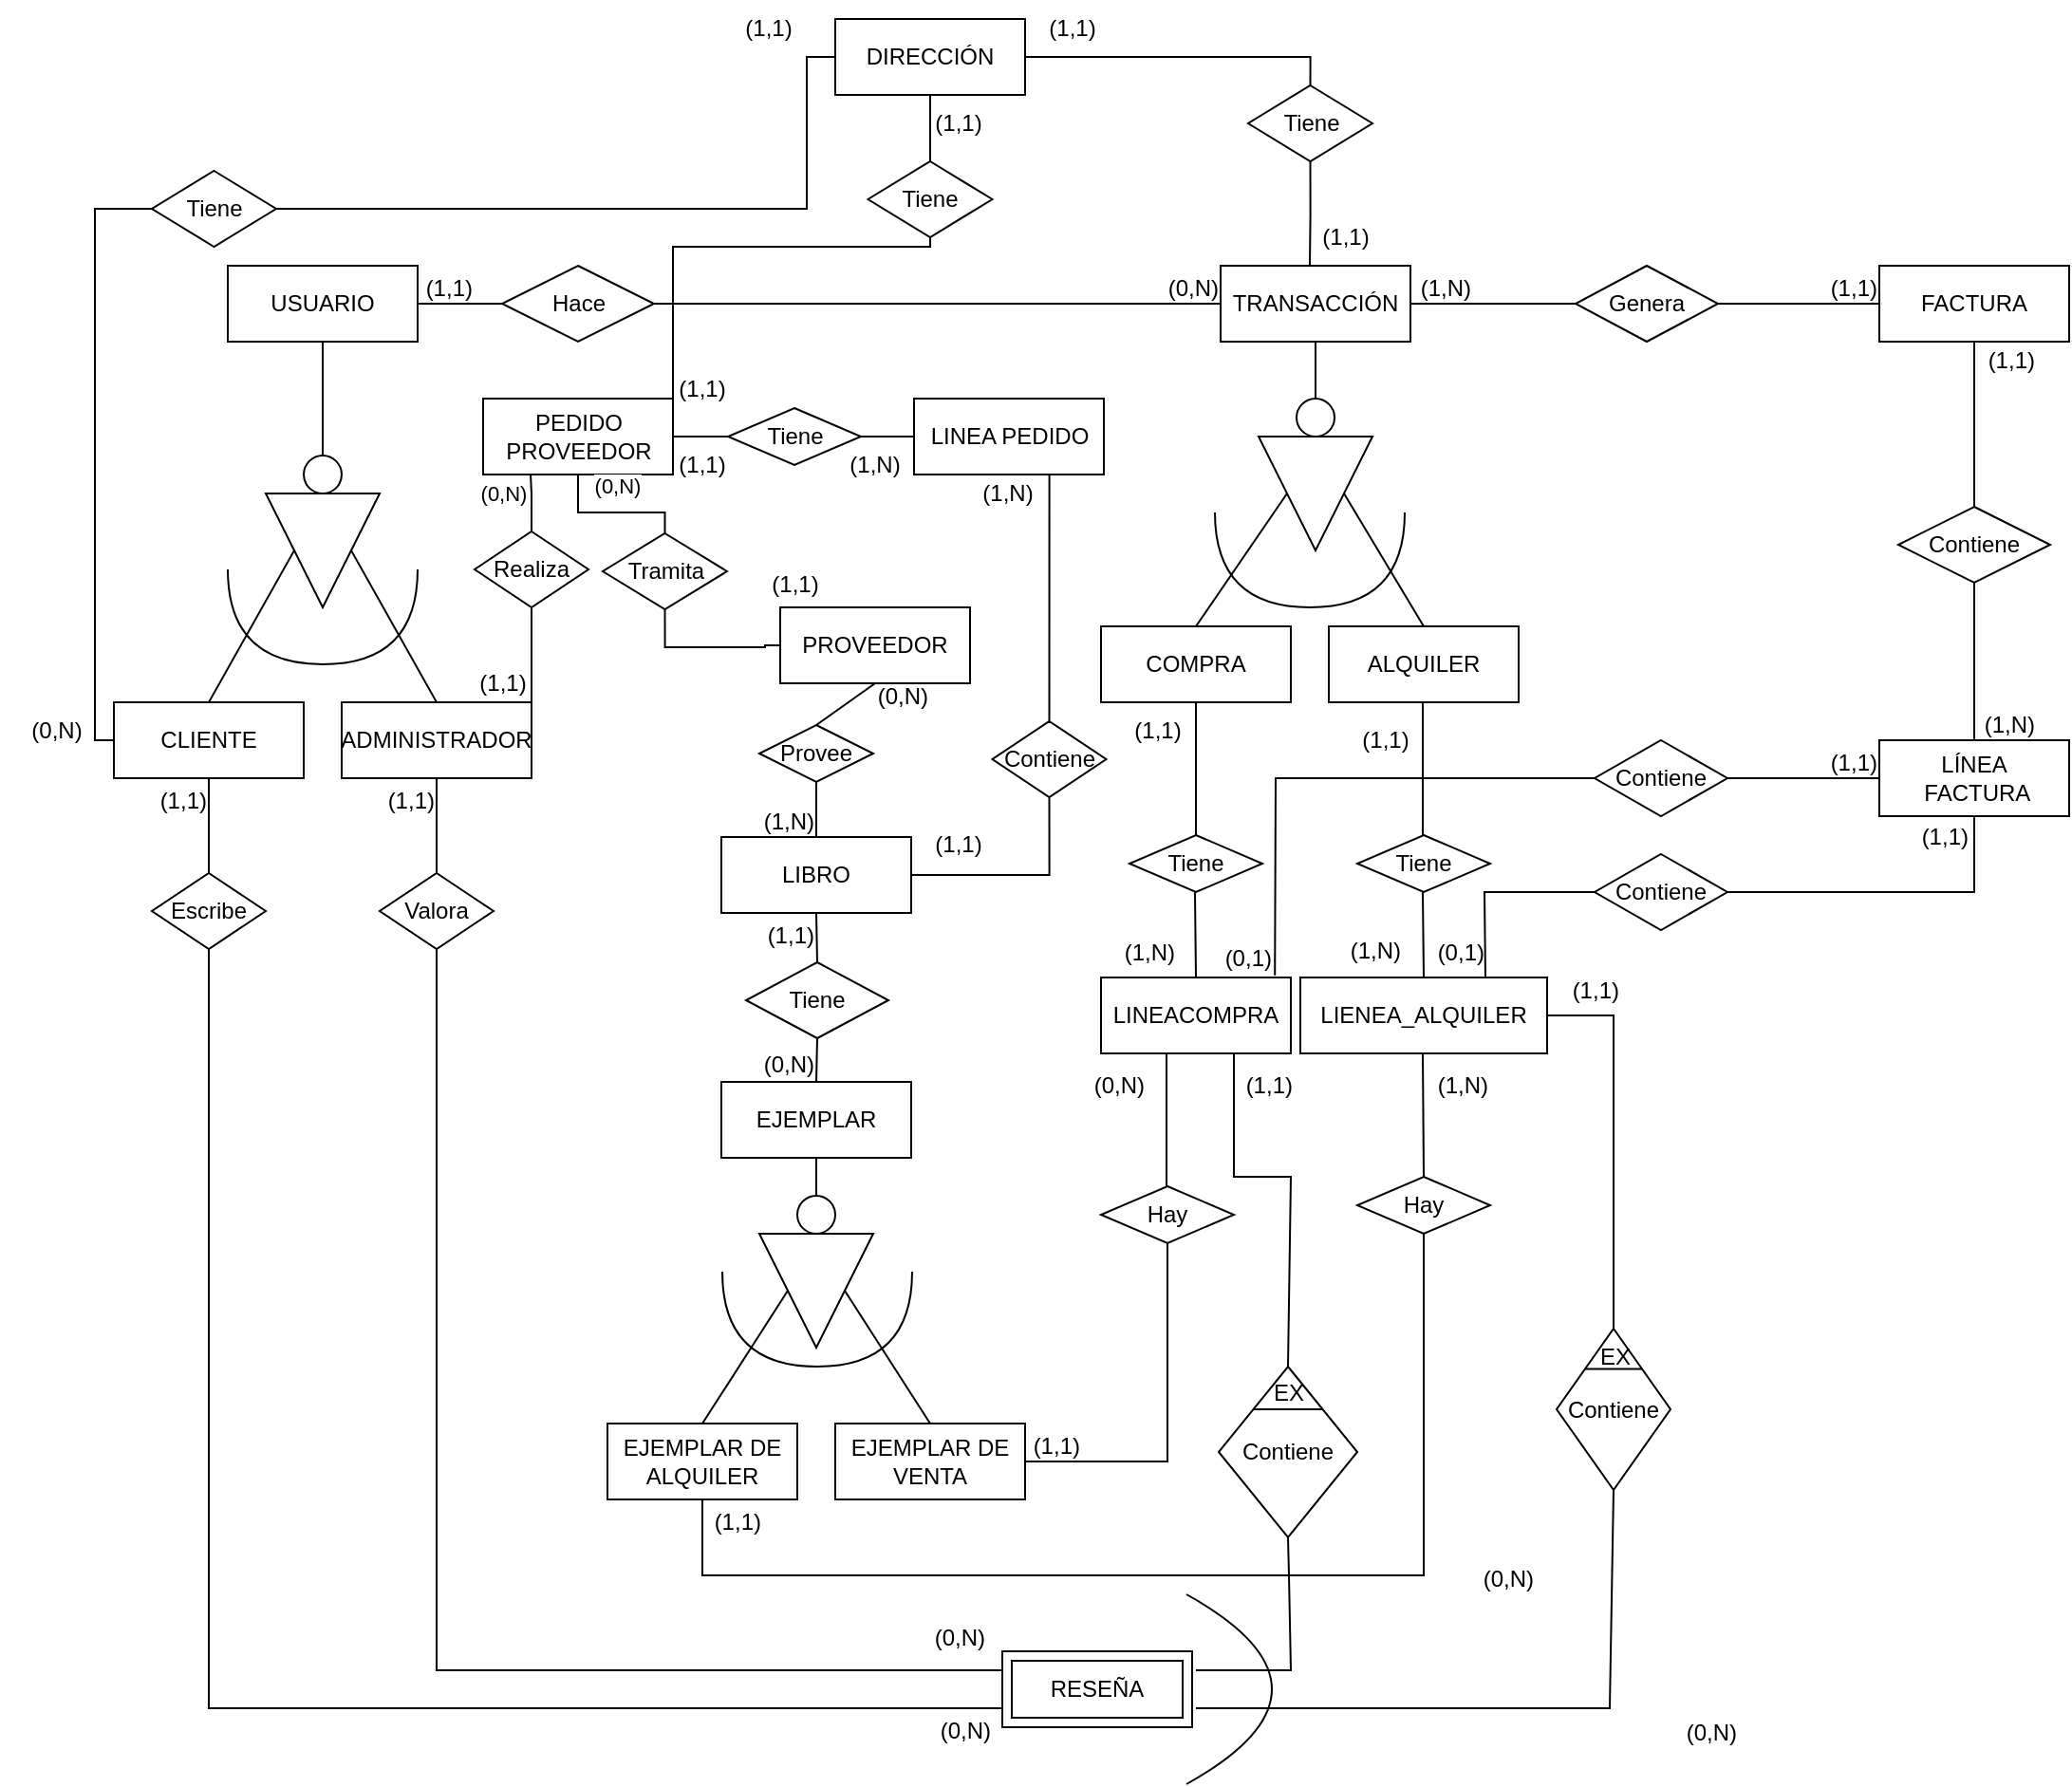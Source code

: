<mxfile version="26.0.16">
  <diagram id="R2lEEEUBdFMjLlhIrx00" name="Page-1">
    <mxGraphModel dx="1282" dy="1665" grid="1" gridSize="10" guides="1" tooltips="1" connect="1" arrows="1" fold="1" page="1" pageScale="1" pageWidth="850" pageHeight="1100" math="0" shadow="0" extFonts="Permanent Marker^https://fonts.googleapis.com/css?family=Permanent+Marker">
      <root>
        <mxCell id="0" />
        <mxCell id="1" parent="0" />
        <mxCell id="oxlZo_RNe2t6R8mUSxhu-1" value="LIBRO" style="whiteSpace=wrap;html=1;align=center;" parent="1" vertex="1">
          <mxGeometry x="380" y="21" width="100" height="40" as="geometry" />
        </mxCell>
        <mxCell id="oxlZo_RNe2t6R8mUSxhu-2" value="EJEMPLAR" style="whiteSpace=wrap;html=1;align=center;" parent="1" vertex="1">
          <mxGeometry x="380" y="150" width="100" height="40" as="geometry" />
        </mxCell>
        <mxCell id="oxlZo_RNe2t6R8mUSxhu-3" value="EJEMPLAR DE ALQUILER" style="whiteSpace=wrap;html=1;align=center;" parent="1" vertex="1">
          <mxGeometry x="320" y="330" width="100" height="40" as="geometry" />
        </mxCell>
        <mxCell id="oxlZo_RNe2t6R8mUSxhu-4" value="EJEMPLAR DE VENTA" style="whiteSpace=wrap;html=1;align=center;" parent="1" vertex="1">
          <mxGeometry x="440" y="330" width="100" height="40" as="geometry" />
        </mxCell>
        <mxCell id="oxlZo_RNe2t6R8mUSxhu-6" value="USUARIO" style="whiteSpace=wrap;html=1;align=center;" parent="1" vertex="1">
          <mxGeometry x="120" y="-280" width="100" height="40" as="geometry" />
        </mxCell>
        <mxCell id="rbXRn1VliPKEy0PFDkKv-22" value="" style="edgeStyle=orthogonalEdgeStyle;rounded=0;orthogonalLoop=1;jettySize=auto;html=1;exitX=0;exitY=0.5;exitDx=0;exitDy=0;entryX=0;entryY=0.5;entryDx=0;entryDy=0;endArrow=none;startFill=0;" parent="1" source="eLg6kChl8dTraK4xcu2L-25" target="rbXRn1VliPKEy0PFDkKv-21" edge="1">
          <mxGeometry relative="1" as="geometry">
            <mxPoint x="-5" y="-30" as="sourcePoint" />
            <mxPoint x="425" y="-370" as="targetPoint" />
            <Array as="points">
              <mxPoint x="50" y="-310" />
              <mxPoint x="425" y="-310" />
              <mxPoint x="425" y="-390" />
            </Array>
          </mxGeometry>
        </mxCell>
        <mxCell id="oxlZo_RNe2t6R8mUSxhu-8" value="CLIENTE" style="whiteSpace=wrap;html=1;align=center;" parent="1" vertex="1">
          <mxGeometry x="60" y="-50" width="100" height="40" as="geometry" />
        </mxCell>
        <mxCell id="oxlZo_RNe2t6R8mUSxhu-9" value="ADMINISTRADOR" style="whiteSpace=wrap;html=1;align=center;" parent="1" vertex="1">
          <mxGeometry x="180" y="-50" width="100" height="40" as="geometry" />
        </mxCell>
        <mxCell id="oxlZo_RNe2t6R8mUSxhu-13" value="" style="triangle;whiteSpace=wrap;html=1;rotation=90;" parent="1" vertex="1">
          <mxGeometry x="140" y="-160" width="60" height="60" as="geometry" />
        </mxCell>
        <mxCell id="oxlZo_RNe2t6R8mUSxhu-14" value="" style="endArrow=none;html=1;rounded=0;entryX=0.5;entryY=1;entryDx=0;entryDy=0;exitX=0.5;exitY=0;exitDx=0;exitDy=0;" parent="1" source="oxlZo_RNe2t6R8mUSxhu-17" target="oxlZo_RNe2t6R8mUSxhu-6" edge="1">
          <mxGeometry width="50" height="50" relative="1" as="geometry">
            <mxPoint x="170" y="-190" as="sourcePoint" />
            <mxPoint x="450" y="-20" as="targetPoint" />
          </mxGeometry>
        </mxCell>
        <mxCell id="oxlZo_RNe2t6R8mUSxhu-15" value="" style="endArrow=none;html=1;rounded=0;entryX=0.5;entryY=1;entryDx=0;entryDy=0;exitX=0.5;exitY=0;exitDx=0;exitDy=0;" parent="1" source="oxlZo_RNe2t6R8mUSxhu-8" target="oxlZo_RNe2t6R8mUSxhu-13" edge="1">
          <mxGeometry width="50" height="50" relative="1" as="geometry">
            <mxPoint x="400" y="30" as="sourcePoint" />
            <mxPoint x="450" y="-20" as="targetPoint" />
          </mxGeometry>
        </mxCell>
        <mxCell id="oxlZo_RNe2t6R8mUSxhu-16" value="" style="endArrow=none;html=1;rounded=0;entryX=0.5;entryY=0;entryDx=0;entryDy=0;exitX=0.5;exitY=0;exitDx=0;exitDy=0;" parent="1" source="oxlZo_RNe2t6R8mUSxhu-9" target="oxlZo_RNe2t6R8mUSxhu-13" edge="1">
          <mxGeometry width="50" height="50" relative="1" as="geometry">
            <mxPoint x="400" y="30" as="sourcePoint" />
            <mxPoint x="450" y="-20" as="targetPoint" />
          </mxGeometry>
        </mxCell>
        <mxCell id="oxlZo_RNe2t6R8mUSxhu-17" value="" style="ellipse;whiteSpace=wrap;html=1;aspect=fixed;" parent="1" vertex="1">
          <mxGeometry x="160" y="-180" width="20" height="20" as="geometry" />
        </mxCell>
        <mxCell id="oxlZo_RNe2t6R8mUSxhu-20" value="" style="triangle;whiteSpace=wrap;html=1;rotation=90;" parent="1" vertex="1">
          <mxGeometry x="400" y="230" width="60" height="60" as="geometry" />
        </mxCell>
        <mxCell id="oxlZo_RNe2t6R8mUSxhu-21" value="" style="ellipse;whiteSpace=wrap;html=1;aspect=fixed;" parent="1" vertex="1">
          <mxGeometry x="420" y="210" width="20" height="20" as="geometry" />
        </mxCell>
        <mxCell id="oxlZo_RNe2t6R8mUSxhu-23" value="" style="endArrow=none;html=1;rounded=0;entryX=0.5;entryY=1;entryDx=0;entryDy=0;exitX=0.5;exitY=0;exitDx=0;exitDy=0;" parent="1" source="oxlZo_RNe2t6R8mUSxhu-3" target="oxlZo_RNe2t6R8mUSxhu-20" edge="1">
          <mxGeometry width="50" height="50" relative="1" as="geometry">
            <mxPoint x="215" y="140" as="sourcePoint" />
            <mxPoint x="265" y="90" as="targetPoint" />
          </mxGeometry>
        </mxCell>
        <mxCell id="oxlZo_RNe2t6R8mUSxhu-24" value="" style="endArrow=none;html=1;rounded=0;entryX=0.5;entryY=0;entryDx=0;entryDy=0;exitX=0.5;exitY=0;exitDx=0;exitDy=0;" parent="1" source="oxlZo_RNe2t6R8mUSxhu-4" target="oxlZo_RNe2t6R8mUSxhu-20" edge="1">
          <mxGeometry width="50" height="50" relative="1" as="geometry">
            <mxPoint x="215" y="140" as="sourcePoint" />
            <mxPoint x="265" y="90" as="targetPoint" />
          </mxGeometry>
        </mxCell>
        <mxCell id="oxlZo_RNe2t6R8mUSxhu-25" value="Tiene" style="shape=rhombus;perimeter=rhombusPerimeter;whiteSpace=wrap;html=1;align=center;" parent="1" vertex="1">
          <mxGeometry x="393" y="87" width="75" height="40" as="geometry" />
        </mxCell>
        <mxCell id="oxlZo_RNe2t6R8mUSxhu-26" value="" style="endArrow=none;html=1;rounded=0;entryX=0.5;entryY=1;entryDx=0;entryDy=0;exitX=0.5;exitY=0;exitDx=0;exitDy=0;" parent="1" source="oxlZo_RNe2t6R8mUSxhu-25" target="oxlZo_RNe2t6R8mUSxhu-1" edge="1">
          <mxGeometry relative="1" as="geometry">
            <mxPoint x="165" y="30" as="sourcePoint" />
            <mxPoint x="325" y="30" as="targetPoint" />
          </mxGeometry>
        </mxCell>
        <mxCell id="oxlZo_RNe2t6R8mUSxhu-27" value="(1,1)" style="resizable=0;html=1;whiteSpace=wrap;align=right;verticalAlign=bottom;" parent="oxlZo_RNe2t6R8mUSxhu-26" connectable="0" vertex="1">
          <mxGeometry x="1" relative="1" as="geometry">
            <mxPoint y="20" as="offset" />
          </mxGeometry>
        </mxCell>
        <mxCell id="oxlZo_RNe2t6R8mUSxhu-28" value="" style="endArrow=none;html=1;rounded=0;exitX=0.5;exitY=1;exitDx=0;exitDy=0;entryX=0.5;entryY=0;entryDx=0;entryDy=0;" parent="1" source="oxlZo_RNe2t6R8mUSxhu-25" target="oxlZo_RNe2t6R8mUSxhu-2" edge="1">
          <mxGeometry relative="1" as="geometry">
            <mxPoint x="165" y="30" as="sourcePoint" />
            <mxPoint x="325" y="30" as="targetPoint" />
          </mxGeometry>
        </mxCell>
        <mxCell id="oxlZo_RNe2t6R8mUSxhu-29" value="(0,N)" style="resizable=0;html=1;whiteSpace=wrap;align=right;verticalAlign=bottom;" parent="oxlZo_RNe2t6R8mUSxhu-28" connectable="0" vertex="1">
          <mxGeometry x="1" relative="1" as="geometry" />
        </mxCell>
        <mxCell id="oxlZo_RNe2t6R8mUSxhu-31" value="TRANSACCIÓN" style="whiteSpace=wrap;html=1;align=center;" parent="1" vertex="1">
          <mxGeometry x="643" y="-280" width="100" height="40" as="geometry" />
        </mxCell>
        <mxCell id="oxlZo_RNe2t6R8mUSxhu-32" value="Hace" style="shape=rhombus;perimeter=rhombusPerimeter;whiteSpace=wrap;html=1;align=center;" parent="1" vertex="1">
          <mxGeometry x="264.5" y="-280" width="80" height="40" as="geometry" />
        </mxCell>
        <mxCell id="oxlZo_RNe2t6R8mUSxhu-34" value="" style="endArrow=none;html=1;rounded=0;" parent="1" source="oxlZo_RNe2t6R8mUSxhu-32" target="oxlZo_RNe2t6R8mUSxhu-6" edge="1">
          <mxGeometry relative="1" as="geometry">
            <mxPoint x="290" y="-260.34" as="sourcePoint" />
            <mxPoint x="220" y="-260" as="targetPoint" />
          </mxGeometry>
        </mxCell>
        <mxCell id="oxlZo_RNe2t6R8mUSxhu-35" value="(1,1)" style="resizable=0;html=1;whiteSpace=wrap;align=right;verticalAlign=bottom;" parent="oxlZo_RNe2t6R8mUSxhu-34" connectable="0" vertex="1">
          <mxGeometry x="1" relative="1" as="geometry">
            <mxPoint x="30" as="offset" />
          </mxGeometry>
        </mxCell>
        <mxCell id="oxlZo_RNe2t6R8mUSxhu-36" value="" style="endArrow=none;html=1;rounded=0;entryX=0;entryY=0.5;entryDx=0;entryDy=0;exitX=1;exitY=0.5;exitDx=0;exitDy=0;" parent="1" source="oxlZo_RNe2t6R8mUSxhu-32" target="oxlZo_RNe2t6R8mUSxhu-31" edge="1">
          <mxGeometry relative="1" as="geometry">
            <mxPoint x="254.5" y="-310" as="sourcePoint" />
            <mxPoint x="414.5" y="-310" as="targetPoint" />
          </mxGeometry>
        </mxCell>
        <mxCell id="oxlZo_RNe2t6R8mUSxhu-37" value="(0,N)" style="resizable=0;html=1;whiteSpace=wrap;align=right;verticalAlign=bottom;" parent="oxlZo_RNe2t6R8mUSxhu-36" connectable="0" vertex="1">
          <mxGeometry x="1" relative="1" as="geometry" />
        </mxCell>
        <mxCell id="oxlZo_RNe2t6R8mUSxhu-39" value="" style="endArrow=none;html=1;rounded=0;edgeStyle=orthogonalEdgeStyle;curved=1;" parent="1" edge="1">
          <mxGeometry width="50" height="50" relative="1" as="geometry">
            <mxPoint x="120" y="-120" as="sourcePoint" />
            <mxPoint x="220" y="-120" as="targetPoint" />
            <Array as="points">
              <mxPoint x="120" y="-70" />
              <mxPoint x="220" y="-70" />
            </Array>
          </mxGeometry>
        </mxCell>
        <mxCell id="oxlZo_RNe2t6R8mUSxhu-40" value="Escribe" style="shape=rhombus;perimeter=rhombusPerimeter;whiteSpace=wrap;html=1;align=center;" parent="1" vertex="1">
          <mxGeometry x="80" y="40" width="60" height="40" as="geometry" />
        </mxCell>
        <mxCell id="oxlZo_RNe2t6R8mUSxhu-41" value="Valora" style="shape=rhombus;perimeter=rhombusPerimeter;whiteSpace=wrap;html=1;align=center;" parent="1" vertex="1">
          <mxGeometry x="200" y="40" width="60" height="40" as="geometry" />
        </mxCell>
        <mxCell id="oxlZo_RNe2t6R8mUSxhu-42" value="" style="endArrow=none;html=1;rounded=0;exitX=0.5;exitY=0;exitDx=0;exitDy=0;entryX=0.5;entryY=1;entryDx=0;entryDy=0;" parent="1" source="oxlZo_RNe2t6R8mUSxhu-40" target="oxlZo_RNe2t6R8mUSxhu-8" edge="1">
          <mxGeometry relative="1" as="geometry">
            <mxPoint x="70" y="30" as="sourcePoint" />
            <mxPoint x="230" y="30" as="targetPoint" />
          </mxGeometry>
        </mxCell>
        <mxCell id="oxlZo_RNe2t6R8mUSxhu-43" value="(1,1)" style="resizable=0;html=1;whiteSpace=wrap;align=right;verticalAlign=bottom;" parent="oxlZo_RNe2t6R8mUSxhu-42" connectable="0" vertex="1">
          <mxGeometry x="1" relative="1" as="geometry">
            <mxPoint y="20" as="offset" />
          </mxGeometry>
        </mxCell>
        <mxCell id="oxlZo_RNe2t6R8mUSxhu-44" value="" style="endArrow=none;html=1;rounded=0;exitX=0.5;exitY=1;exitDx=0;exitDy=0;entryX=0;entryY=0.75;entryDx=0;entryDy=0;" parent="1" source="oxlZo_RNe2t6R8mUSxhu-40" edge="1">
          <mxGeometry relative="1" as="geometry">
            <mxPoint x="60" y="20" as="sourcePoint" />
            <mxPoint x="528" y="480" as="targetPoint" />
            <Array as="points">
              <mxPoint x="110" y="480" />
            </Array>
          </mxGeometry>
        </mxCell>
        <mxCell id="oxlZo_RNe2t6R8mUSxhu-45" value="(0,N)" style="resizable=0;html=1;whiteSpace=wrap;align=right;verticalAlign=bottom;" parent="oxlZo_RNe2t6R8mUSxhu-44" connectable="0" vertex="1">
          <mxGeometry x="1" relative="1" as="geometry">
            <mxPoint x="-5" y="20" as="offset" />
          </mxGeometry>
        </mxCell>
        <mxCell id="oxlZo_RNe2t6R8mUSxhu-46" value="" style="endArrow=none;html=1;rounded=0;exitX=0.5;exitY=1;exitDx=0;exitDy=0;entryX=0;entryY=0.25;entryDx=0;entryDy=0;" parent="1" source="oxlZo_RNe2t6R8mUSxhu-41" edge="1">
          <mxGeometry relative="1" as="geometry">
            <mxPoint x="200" y="110" as="sourcePoint" />
            <mxPoint x="528" y="460" as="targetPoint" />
            <Array as="points">
              <mxPoint x="230" y="460" />
            </Array>
          </mxGeometry>
        </mxCell>
        <mxCell id="oxlZo_RNe2t6R8mUSxhu-47" value="(0,N)" style="resizable=0;html=1;whiteSpace=wrap;align=right;verticalAlign=bottom;" parent="oxlZo_RNe2t6R8mUSxhu-46" connectable="0" vertex="1">
          <mxGeometry x="1" relative="1" as="geometry">
            <mxPoint x="-8" y="-9" as="offset" />
          </mxGeometry>
        </mxCell>
        <mxCell id="v76QlJ5Sfsqf30voASOo-45" value="(0,N)" style="resizable=0;html=1;whiteSpace=wrap;align=right;verticalAlign=bottom;" parent="oxlZo_RNe2t6R8mUSxhu-46" connectable="0" vertex="1">
          <mxGeometry x="1" relative="1" as="geometry">
            <mxPoint x="388" y="41" as="offset" />
          </mxGeometry>
        </mxCell>
        <mxCell id="oxlZo_RNe2t6R8mUSxhu-48" value="" style="endArrow=none;html=1;rounded=0;entryX=0.5;entryY=1;entryDx=0;entryDy=0;exitX=0.5;exitY=0;exitDx=0;exitDy=0;" parent="1" source="oxlZo_RNe2t6R8mUSxhu-41" target="oxlZo_RNe2t6R8mUSxhu-9" edge="1">
          <mxGeometry relative="1" as="geometry">
            <mxPoint x="60" y="70" as="sourcePoint" />
            <mxPoint x="220" y="70" as="targetPoint" />
          </mxGeometry>
        </mxCell>
        <mxCell id="oxlZo_RNe2t6R8mUSxhu-49" value="(1,1)" style="resizable=0;html=1;whiteSpace=wrap;align=right;verticalAlign=bottom;" parent="oxlZo_RNe2t6R8mUSxhu-48" connectable="0" vertex="1">
          <mxGeometry x="1" relative="1" as="geometry">
            <mxPoint y="20" as="offset" />
          </mxGeometry>
        </mxCell>
        <mxCell id="oxlZo_RNe2t6R8mUSxhu-51" value="" style="endArrow=none;html=1;rounded=0;exitX=0.5;exitY=1;exitDx=0;exitDy=0;" parent="1" source="uGOtj3Z7KAEZLXd6OW_a-27" edge="1">
          <mxGeometry relative="1" as="geometry">
            <mxPoint x="850" y="470" as="sourcePoint" />
            <mxPoint x="630" y="480" as="targetPoint" />
            <Array as="points">
              <mxPoint x="848" y="480" />
            </Array>
          </mxGeometry>
        </mxCell>
        <mxCell id="oxlZo_RNe2t6R8mUSxhu-55" value="Hay" style="shape=rhombus;perimeter=rhombusPerimeter;whiteSpace=wrap;html=1;align=center;" parent="1" vertex="1">
          <mxGeometry x="580" y="205" width="70" height="30" as="geometry" />
        </mxCell>
        <mxCell id="oxlZo_RNe2t6R8mUSxhu-58" value="" style="endArrow=none;html=1;rounded=0;entryX=1;entryY=0.5;entryDx=0;entryDy=0;exitX=0.5;exitY=1;exitDx=0;exitDy=0;" parent="1" source="oxlZo_RNe2t6R8mUSxhu-55" target="oxlZo_RNe2t6R8mUSxhu-4" edge="1">
          <mxGeometry relative="1" as="geometry">
            <mxPoint x="595" y="110" as="sourcePoint" />
            <mxPoint x="595" y="340" as="targetPoint" />
            <Array as="points">
              <mxPoint x="615" y="350" />
              <mxPoint x="595" y="350" />
            </Array>
          </mxGeometry>
        </mxCell>
        <mxCell id="oxlZo_RNe2t6R8mUSxhu-59" value="(1,1)" style="resizable=0;html=1;whiteSpace=wrap;align=right;verticalAlign=bottom;" parent="oxlZo_RNe2t6R8mUSxhu-58" connectable="0" vertex="1">
          <mxGeometry x="1" relative="1" as="geometry">
            <mxPoint x="30" as="offset" />
          </mxGeometry>
        </mxCell>
        <mxCell id="oxlZo_RNe2t6R8mUSxhu-60" value="" style="endArrow=none;html=1;rounded=0;edgeStyle=orthogonalEdgeStyle;curved=1;" parent="1" edge="1">
          <mxGeometry width="50" height="50" relative="1" as="geometry">
            <mxPoint x="380.5" y="250" as="sourcePoint" />
            <mxPoint x="480.5" y="250" as="targetPoint" />
            <Array as="points">
              <mxPoint x="380.5" y="300" />
              <mxPoint x="480.5" y="300" />
            </Array>
          </mxGeometry>
        </mxCell>
        <mxCell id="HpdBB7yCRf10ZCwWjZ14-1" value="COMPRA" style="whiteSpace=wrap;html=1;align=center;" parent="1" vertex="1">
          <mxGeometry x="580" y="-90" width="100" height="40" as="geometry" />
        </mxCell>
        <mxCell id="HpdBB7yCRf10ZCwWjZ14-2" value="ALQUILER" style="whiteSpace=wrap;html=1;align=center;" parent="1" vertex="1">
          <mxGeometry x="700" y="-90" width="100" height="40" as="geometry" />
        </mxCell>
        <mxCell id="HpdBB7yCRf10ZCwWjZ14-3" value="" style="triangle;whiteSpace=wrap;html=1;rotation=90;" parent="1" vertex="1">
          <mxGeometry x="663" y="-190" width="60" height="60" as="geometry" />
        </mxCell>
        <mxCell id="HpdBB7yCRf10ZCwWjZ14-4" value="" style="endArrow=none;html=1;rounded=0;entryX=0.5;entryY=1;entryDx=0;entryDy=0;exitX=0.5;exitY=0;exitDx=0;exitDy=0;" parent="1" source="HpdBB7yCRf10ZCwWjZ14-1" target="HpdBB7yCRf10ZCwWjZ14-3" edge="1">
          <mxGeometry width="50" height="50" relative="1" as="geometry">
            <mxPoint x="923" y="10" as="sourcePoint" />
            <mxPoint x="973" y="-40" as="targetPoint" />
          </mxGeometry>
        </mxCell>
        <mxCell id="HpdBB7yCRf10ZCwWjZ14-5" value="" style="endArrow=none;html=1;rounded=0;entryX=0.5;entryY=0;entryDx=0;entryDy=0;exitX=0.5;exitY=0;exitDx=0;exitDy=0;" parent="1" source="HpdBB7yCRf10ZCwWjZ14-2" target="HpdBB7yCRf10ZCwWjZ14-3" edge="1">
          <mxGeometry width="50" height="50" relative="1" as="geometry">
            <mxPoint x="923" y="10" as="sourcePoint" />
            <mxPoint x="973" y="-40" as="targetPoint" />
          </mxGeometry>
        </mxCell>
        <mxCell id="HpdBB7yCRf10ZCwWjZ14-6" value="" style="ellipse;whiteSpace=wrap;html=1;aspect=fixed;" parent="1" vertex="1">
          <mxGeometry x="683" y="-210" width="20" height="20" as="geometry" />
        </mxCell>
        <mxCell id="HpdBB7yCRf10ZCwWjZ14-7" value="" style="endArrow=none;html=1;rounded=0;edgeStyle=orthogonalEdgeStyle;curved=1;" parent="1" edge="1">
          <mxGeometry width="50" height="50" relative="1" as="geometry">
            <mxPoint x="640" y="-150" as="sourcePoint" />
            <mxPoint x="740" y="-150" as="targetPoint" />
            <Array as="points">
              <mxPoint x="640" y="-100" />
              <mxPoint x="740" y="-100" />
            </Array>
          </mxGeometry>
        </mxCell>
        <mxCell id="HpdBB7yCRf10ZCwWjZ14-9" value="" style="endArrow=none;html=1;rounded=0;entryX=0.5;entryY=1;entryDx=0;entryDy=0;exitX=0.5;exitY=0;exitDx=0;exitDy=0;" parent="1" source="HpdBB7yCRf10ZCwWjZ14-6" target="oxlZo_RNe2t6R8mUSxhu-31" edge="1">
          <mxGeometry width="50" height="50" relative="1" as="geometry">
            <mxPoint x="410" as="sourcePoint" />
            <mxPoint x="460" y="-60" as="targetPoint" />
          </mxGeometry>
        </mxCell>
        <mxCell id="HpdBB7yCRf10ZCwWjZ14-12" value="Hay" style="shape=rhombus;perimeter=rhombusPerimeter;whiteSpace=wrap;html=1;align=center;" parent="1" vertex="1">
          <mxGeometry x="715" y="200" width="70" height="30" as="geometry" />
        </mxCell>
        <mxCell id="HpdBB7yCRf10ZCwWjZ14-13" value="" style="endArrow=none;html=1;rounded=0;exitX=0.5;exitY=1;exitDx=0;exitDy=0;entryX=0.5;entryY=1;entryDx=0;entryDy=0;" parent="1" source="HpdBB7yCRf10ZCwWjZ14-12" target="oxlZo_RNe2t6R8mUSxhu-3" edge="1">
          <mxGeometry relative="1" as="geometry">
            <mxPoint x="690" y="120" as="sourcePoint" />
            <mxPoint x="390" y="410" as="targetPoint" />
            <Array as="points">
              <mxPoint x="750" y="410" />
              <mxPoint x="370" y="410" />
            </Array>
          </mxGeometry>
        </mxCell>
        <mxCell id="HpdBB7yCRf10ZCwWjZ14-14" value="(1,1)" style="resizable=0;html=1;whiteSpace=wrap;align=right;verticalAlign=bottom;" parent="HpdBB7yCRf10ZCwWjZ14-13" connectable="0" vertex="1">
          <mxGeometry x="1" relative="1" as="geometry">
            <mxPoint x="32" y="20" as="offset" />
          </mxGeometry>
        </mxCell>
        <mxCell id="zrALOh_g4uG0g2K5I3Rx-2" value="FACTURA" style="whiteSpace=wrap;html=1;align=center;" parent="1" vertex="1">
          <mxGeometry x="990" y="-280" width="100" height="40" as="geometry" />
        </mxCell>
        <mxCell id="zrALOh_g4uG0g2K5I3Rx-11" value="LÍNEA&lt;div&gt;&amp;nbsp;FACTURA&lt;/div&gt;" style="whiteSpace=wrap;html=1;align=center;" parent="1" vertex="1">
          <mxGeometry x="990" y="-30" width="100" height="40" as="geometry" />
        </mxCell>
        <mxCell id="rbXRn1VliPKEy0PFDkKv-12" value="" style="edgeStyle=orthogonalEdgeStyle;rounded=0;orthogonalLoop=1;jettySize=auto;html=1;endArrow=none;startFill=0;" parent="1" source="rbXRn1VliPKEy0PFDkKv-2" target="rbXRn1VliPKEy0PFDkKv-11" edge="1">
          <mxGeometry relative="1" as="geometry" />
        </mxCell>
        <mxCell id="rbXRn1VliPKEy0PFDkKv-28" style="edgeStyle=orthogonalEdgeStyle;rounded=0;orthogonalLoop=1;jettySize=auto;html=1;exitX=1;exitY=0;exitDx=0;exitDy=0;entryX=0.5;entryY=1;entryDx=0;entryDy=0;endArrow=none;startFill=0;" parent="1" source="rbXRn1VliPKEy0PFDkKv-2" target="rbXRn1VliPKEy0PFDkKv-21" edge="1">
          <mxGeometry relative="1" as="geometry" />
        </mxCell>
        <mxCell id="rbXRn1VliPKEy0PFDkKv-34" value="" style="edgeStyle=orthogonalEdgeStyle;rounded=0;orthogonalLoop=1;jettySize=auto;html=1;exitX=0.5;exitY=1;exitDx=0;exitDy=0;endArrow=none;startFill=0;" parent="1" source="eLg6kChl8dTraK4xcu2L-31" target="rbXRn1VliPKEy0PFDkKv-33" edge="1">
          <mxGeometry relative="1" as="geometry">
            <mxPoint x="310.0" y="-160" as="sourcePoint" />
          </mxGeometry>
        </mxCell>
        <mxCell id="rbXRn1VliPKEy0PFDkKv-2" value="PEDIDO PROVEEDOR" style="whiteSpace=wrap;html=1;align=center;" parent="1" vertex="1">
          <mxGeometry x="254.5" y="-210" width="100" height="40" as="geometry" />
        </mxCell>
        <mxCell id="rbXRn1VliPKEy0PFDkKv-7" value="" style="edgeStyle=orthogonalEdgeStyle;rounded=0;orthogonalLoop=1;jettySize=auto;html=1;endArrow=none;startFill=0;entryX=0.25;entryY=1;entryDx=0;entryDy=0;" parent="1" source="rbXRn1VliPKEy0PFDkKv-3" target="rbXRn1VliPKEy0PFDkKv-2" edge="1">
          <mxGeometry relative="1" as="geometry" />
        </mxCell>
        <mxCell id="rbXRn1VliPKEy0PFDkKv-8" value="(0,N)" style="edgeLabel;html=1;align=center;verticalAlign=middle;resizable=0;points=[];" parent="rbXRn1VliPKEy0PFDkKv-7" vertex="1" connectable="0">
          <mxGeometry x="0.381" relative="1" as="geometry">
            <mxPoint x="-15" as="offset" />
          </mxGeometry>
        </mxCell>
        <mxCell id="rbXRn1VliPKEy0PFDkKv-3" value="Realiza" style="shape=rhombus;perimeter=rhombusPerimeter;whiteSpace=wrap;html=1;align=center;" parent="1" vertex="1">
          <mxGeometry x="250" y="-140" width="60" height="40" as="geometry" />
        </mxCell>
        <mxCell id="rbXRn1VliPKEy0PFDkKv-6" value="" style="endArrow=none;html=1;rounded=0;exitX=1;exitY=0;exitDx=0;exitDy=0;entryX=0.5;entryY=1;entryDx=0;entryDy=0;" parent="1" source="oxlZo_RNe2t6R8mUSxhu-9" target="rbXRn1VliPKEy0PFDkKv-3" edge="1">
          <mxGeometry width="50" height="50" relative="1" as="geometry">
            <mxPoint x="300" y="-120" as="sourcePoint" />
            <mxPoint x="350" y="-170" as="targetPoint" />
          </mxGeometry>
        </mxCell>
        <mxCell id="rbXRn1VliPKEy0PFDkKv-9" value="(1,1)" style="text;html=1;align=center;verticalAlign=middle;whiteSpace=wrap;rounded=0;" parent="1" vertex="1">
          <mxGeometry x="250" y="-75" width="30" height="30" as="geometry" />
        </mxCell>
        <mxCell id="rbXRn1VliPKEy0PFDkKv-13" style="edgeStyle=orthogonalEdgeStyle;rounded=0;orthogonalLoop=1;jettySize=auto;html=1;exitX=0.5;exitY=1;exitDx=0;exitDy=0;entryX=1;entryY=0.75;entryDx=0;entryDy=0;endArrow=none;startFill=0;" parent="1" source="eLg6kChl8dTraK4xcu2L-33" target="oxlZo_RNe2t6R8mUSxhu-1" edge="1">
          <mxGeometry relative="1" as="geometry">
            <Array as="points">
              <mxPoint x="553" y="41" />
              <mxPoint x="480" y="41" />
            </Array>
          </mxGeometry>
        </mxCell>
        <mxCell id="rbXRn1VliPKEy0PFDkKv-11" value="LINEA PEDIDO" style="whiteSpace=wrap;html=1;align=center;" parent="1" vertex="1">
          <mxGeometry x="481.5" y="-210" width="100" height="40" as="geometry" />
        </mxCell>
        <mxCell id="rbXRn1VliPKEy0PFDkKv-14" value="(1,1)" style="text;html=1;align=center;verticalAlign=middle;whiteSpace=wrap;rounded=0;" parent="1" vertex="1">
          <mxGeometry x="340" y="-190" width="60" height="30" as="geometry" />
        </mxCell>
        <mxCell id="rbXRn1VliPKEy0PFDkKv-15" value="(1,N)" style="text;html=1;align=center;verticalAlign=middle;whiteSpace=wrap;rounded=0;" parent="1" vertex="1">
          <mxGeometry x="431" y="-190" width="60" height="30" as="geometry" />
        </mxCell>
        <mxCell id="rbXRn1VliPKEy0PFDkKv-16" value="(1,N)" style="text;html=1;align=center;verticalAlign=middle;whiteSpace=wrap;rounded=0;" parent="1" vertex="1">
          <mxGeometry x="501" y="-175" width="60" height="30" as="geometry" />
        </mxCell>
        <mxCell id="rbXRn1VliPKEy0PFDkKv-17" value="(1,1&lt;span style=&quot;background-color: transparent; color: light-dark(rgb(0, 0, 0), rgb(255, 255, 255));&quot;&gt;)&lt;/span&gt;" style="text;html=1;align=center;verticalAlign=middle;whiteSpace=wrap;rounded=0;" parent="1" vertex="1">
          <mxGeometry x="475" y="10" width="60" height="30" as="geometry" />
        </mxCell>
        <mxCell id="rbXRn1VliPKEy0PFDkKv-25" style="edgeStyle=orthogonalEdgeStyle;rounded=0;orthogonalLoop=1;jettySize=auto;html=1;exitX=0.5;exitY=1;exitDx=0;exitDy=0;entryX=0.5;entryY=0;entryDx=0;entryDy=0;endArrow=none;startFill=0;" parent="1" source="eLg6kChl8dTraK4xcu2L-27" target="oxlZo_RNe2t6R8mUSxhu-31" edge="1">
          <mxGeometry relative="1" as="geometry">
            <Array as="points">
              <mxPoint x="690" y="-307" />
              <mxPoint x="690" y="-280" />
            </Array>
          </mxGeometry>
        </mxCell>
        <mxCell id="rbXRn1VliPKEy0PFDkKv-21" value="DIRECCIÓN" style="whiteSpace=wrap;html=1;align=center;" parent="1" vertex="1">
          <mxGeometry x="440" y="-410" width="100" height="40" as="geometry" />
        </mxCell>
        <mxCell id="rbXRn1VliPKEy0PFDkKv-23" value="(0,N)" style="text;html=1;align=center;verticalAlign=middle;whiteSpace=wrap;rounded=0;" parent="1" vertex="1">
          <mxGeometry y="-50" width="60" height="30" as="geometry" />
        </mxCell>
        <mxCell id="rbXRn1VliPKEy0PFDkKv-24" value="(1,1)" style="text;html=1;align=center;verticalAlign=middle;whiteSpace=wrap;rounded=0;" parent="1" vertex="1">
          <mxGeometry x="374.5" y="-420" width="60" height="30" as="geometry" />
        </mxCell>
        <mxCell id="rbXRn1VliPKEy0PFDkKv-26" value="(1,1)" style="text;html=1;align=center;verticalAlign=middle;whiteSpace=wrap;rounded=0;" parent="1" vertex="1">
          <mxGeometry x="535" y="-420" width="60" height="30" as="geometry" />
        </mxCell>
        <mxCell id="rbXRn1VliPKEy0PFDkKv-27" value="(1,1)" style="text;html=1;align=center;verticalAlign=middle;whiteSpace=wrap;rounded=0;" parent="1" vertex="1">
          <mxGeometry x="679" y="-310" width="60" height="30" as="geometry" />
        </mxCell>
        <mxCell id="rbXRn1VliPKEy0PFDkKv-29" value="(1,1)" style="text;html=1;align=center;verticalAlign=middle;whiteSpace=wrap;rounded=0;" parent="1" vertex="1">
          <mxGeometry x="474.5" y="-370" width="60" height="30" as="geometry" />
        </mxCell>
        <mxCell id="rbXRn1VliPKEy0PFDkKv-30" value="(1,1)" style="text;html=1;align=center;verticalAlign=middle;whiteSpace=wrap;rounded=0;" parent="1" vertex="1">
          <mxGeometry x="340" y="-230" width="60" height="30" as="geometry" />
        </mxCell>
        <mxCell id="rbXRn1VliPKEy0PFDkKv-33" value="PROVEEDOR" style="whiteSpace=wrap;html=1;align=center;" parent="1" vertex="1">
          <mxGeometry x="411" y="-100" width="100" height="40" as="geometry" />
        </mxCell>
        <mxCell id="rbXRn1VliPKEy0PFDkKv-35" value="(1,1)" style="text;html=1;align=center;verticalAlign=middle;whiteSpace=wrap;rounded=0;" parent="1" vertex="1">
          <mxGeometry x="388.5" y="-127" width="60" height="30" as="geometry" />
        </mxCell>
        <mxCell id="rbXRn1VliPKEy0PFDkKv-36" value="(0,N)" style="edgeLabel;html=1;align=center;verticalAlign=middle;resizable=0;points=[];" parent="1" vertex="1" connectable="0">
          <mxGeometry x="280.0" y="-160.001" as="geometry">
            <mxPoint x="45" y="-4" as="offset" />
          </mxGeometry>
        </mxCell>
        <mxCell id="stspvZmgWujVFdAq6yhH-1" value="LINEACOMPRA" style="whiteSpace=wrap;html=1;align=center;" parent="1" vertex="1">
          <mxGeometry x="580" y="95" width="100" height="40" as="geometry" />
        </mxCell>
        <mxCell id="stspvZmgWujVFdAq6yhH-2" value="LIENEA_ALQUILER" style="whiteSpace=wrap;html=1;align=center;" parent="1" vertex="1">
          <mxGeometry x="685" y="95" width="130" height="40" as="geometry" />
        </mxCell>
        <mxCell id="stspvZmgWujVFdAq6yhH-4" value="(1,1&lt;span style=&quot;background-color: transparent; color: light-dark(rgb(0, 0, 0), rgb(255, 255, 255));&quot;&gt;)&lt;/span&gt;" style="text;html=1;align=center;verticalAlign=middle;whiteSpace=wrap;rounded=0;" parent="1" vertex="1">
          <mxGeometry x="580" y="-50" width="60" height="30" as="geometry" />
        </mxCell>
        <mxCell id="stspvZmgWujVFdAq6yhH-11" value="(1,1&lt;span style=&quot;background-color: transparent; color: light-dark(rgb(0, 0, 0), rgb(255, 255, 255));&quot;&gt;)&lt;/span&gt;" style="text;html=1;align=center;verticalAlign=middle;whiteSpace=wrap;rounded=0;" parent="1" vertex="1">
          <mxGeometry x="700" y="-45" width="60" height="30" as="geometry" />
        </mxCell>
        <mxCell id="stspvZmgWujVFdAq6yhH-12" value="Tiene" style="shape=rhombus;perimeter=rhombusPerimeter;whiteSpace=wrap;html=1;align=center;" parent="1" vertex="1">
          <mxGeometry x="595" y="20" width="70" height="30" as="geometry" />
        </mxCell>
        <mxCell id="stspvZmgWujVFdAq6yhH-13" value="Tiene" style="shape=rhombus;perimeter=rhombusPerimeter;whiteSpace=wrap;html=1;align=center;" parent="1" vertex="1">
          <mxGeometry x="715" y="20" width="70" height="30" as="geometry" />
        </mxCell>
        <mxCell id="stspvZmgWujVFdAq6yhH-14" value="" style="endArrow=none;html=1;rounded=0;entryX=0.5;entryY=0;entryDx=0;entryDy=0;" parent="1" target="stspvZmgWujVFdAq6yhH-12" edge="1">
          <mxGeometry relative="1" as="geometry">
            <mxPoint x="630" y="-50" as="sourcePoint" />
            <mxPoint x="440" y="160" as="targetPoint" />
            <Array as="points" />
          </mxGeometry>
        </mxCell>
        <mxCell id="stspvZmgWujVFdAq6yhH-15" value="(1,N)" style="resizable=0;html=1;whiteSpace=wrap;align=right;verticalAlign=bottom;" parent="stspvZmgWujVFdAq6yhH-14" connectable="0" vertex="1">
          <mxGeometry x="1" relative="1" as="geometry">
            <mxPoint x="-10" y="70" as="offset" />
          </mxGeometry>
        </mxCell>
        <mxCell id="stspvZmgWujVFdAq6yhH-16" value="" style="endArrow=none;html=1;rounded=0;entryX=0.5;entryY=0;entryDx=0;entryDy=0;" parent="1" target="stspvZmgWujVFdAq6yhH-1" edge="1">
          <mxGeometry relative="1" as="geometry">
            <mxPoint x="629.5" y="50" as="sourcePoint" />
            <mxPoint x="630" y="90" as="targetPoint" />
            <Array as="points" />
          </mxGeometry>
        </mxCell>
        <mxCell id="stspvZmgWujVFdAq6yhH-17" value="(1,N)" style="resizable=0;html=1;whiteSpace=wrap;align=right;verticalAlign=bottom;" parent="stspvZmgWujVFdAq6yhH-16" connectable="0" vertex="1">
          <mxGeometry x="1" relative="1" as="geometry">
            <mxPoint x="110" y="-5" as="offset" />
          </mxGeometry>
        </mxCell>
        <mxCell id="stspvZmgWujVFdAq6yhH-18" value="" style="endArrow=none;html=1;rounded=0;entryX=0.5;entryY=0;entryDx=0;entryDy=0;" parent="1" edge="1">
          <mxGeometry relative="1" as="geometry">
            <mxPoint x="749.5" y="-50" as="sourcePoint" />
            <mxPoint x="749.5" y="20" as="targetPoint" />
            <Array as="points" />
          </mxGeometry>
        </mxCell>
        <mxCell id="stspvZmgWujVFdAq6yhH-20" value="" style="endArrow=none;html=1;rounded=0;entryX=0.5;entryY=0;entryDx=0;entryDy=0;" parent="1" target="stspvZmgWujVFdAq6yhH-2" edge="1">
          <mxGeometry relative="1" as="geometry">
            <mxPoint x="749.5" y="50" as="sourcePoint" />
            <mxPoint x="750" y="90" as="targetPoint" />
            <Array as="points" />
          </mxGeometry>
        </mxCell>
        <mxCell id="stspvZmgWujVFdAq6yhH-22" value="" style="endArrow=none;html=1;rounded=0;entryX=0.5;entryY=0;entryDx=0;entryDy=0;" parent="1" edge="1">
          <mxGeometry relative="1" as="geometry">
            <mxPoint x="614.5" y="135" as="sourcePoint" />
            <mxPoint x="614.5" y="205" as="targetPoint" />
            <Array as="points" />
          </mxGeometry>
        </mxCell>
        <mxCell id="stspvZmgWujVFdAq6yhH-23" value="(0,N)" style="resizable=0;html=1;whiteSpace=wrap;align=right;verticalAlign=bottom;" parent="stspvZmgWujVFdAq6yhH-22" connectable="0" vertex="1">
          <mxGeometry x="1" relative="1" as="geometry">
            <mxPoint x="-10" y="-45" as="offset" />
          </mxGeometry>
        </mxCell>
        <mxCell id="stspvZmgWujVFdAq6yhH-24" value="" style="endArrow=none;html=1;rounded=0;entryX=0.5;entryY=0;entryDx=0;entryDy=0;" parent="1" target="HpdBB7yCRf10ZCwWjZ14-12" edge="1">
          <mxGeometry relative="1" as="geometry">
            <mxPoint x="749.5" y="135" as="sourcePoint" />
            <mxPoint x="750" y="190" as="targetPoint" />
            <Array as="points" />
          </mxGeometry>
        </mxCell>
        <mxCell id="stspvZmgWujVFdAq6yhH-26" value="(1,N)" style="resizable=0;html=1;whiteSpace=wrap;align=right;verticalAlign=bottom;" parent="1" connectable="0" vertex="1">
          <mxGeometry x="785" y="160" as="geometry" />
        </mxCell>
        <mxCell id="uGOtj3Z7KAEZLXd6OW_a-20" value="" style="endArrow=none;html=1;rounded=0;exitX=0.5;exitY=0;exitDx=0;exitDy=0;" parent="1" source="uGOtj3Z7KAEZLXd6OW_a-25" edge="1">
          <mxGeometry width="50" height="50" relative="1" as="geometry">
            <mxPoint x="669.5" y="300" as="sourcePoint" />
            <mxPoint x="650" y="135" as="targetPoint" />
            <Array as="points">
              <mxPoint x="680" y="200" />
              <mxPoint x="650" y="200" />
            </Array>
          </mxGeometry>
        </mxCell>
        <mxCell id="uGOtj3Z7KAEZLXd6OW_a-26" value="" style="endArrow=none;html=1;rounded=0;entryX=0.5;entryY=1;entryDx=0;entryDy=0;" parent="1" target="uGOtj3Z7KAEZLXd6OW_a-25" edge="1">
          <mxGeometry width="50" height="50" relative="1" as="geometry">
            <mxPoint x="630" y="460" as="sourcePoint" />
            <mxPoint x="672" y="134" as="targetPoint" />
            <Array as="points">
              <mxPoint x="680" y="460" />
              <mxPoint x="679" y="410" />
            </Array>
          </mxGeometry>
        </mxCell>
        <mxCell id="uGOtj3Z7KAEZLXd6OW_a-25" value="Contiene" style="shape=rhombus;perimeter=rhombusPerimeter;whiteSpace=wrap;html=1;align=center;" parent="1" vertex="1">
          <mxGeometry x="642" y="300" width="73" height="90" as="geometry" />
        </mxCell>
        <mxCell id="uGOtj3Z7KAEZLXd6OW_a-27" value="Contiene" style="shape=rhombus;perimeter=rhombusPerimeter;whiteSpace=wrap;html=1;align=center;" parent="1" vertex="1">
          <mxGeometry x="820" y="280" width="60" height="85" as="geometry" />
        </mxCell>
        <mxCell id="uGOtj3Z7KAEZLXd6OW_a-29" value="" style="endArrow=none;html=1;rounded=0;exitX=0.5;exitY=0;exitDx=0;exitDy=0;entryX=1;entryY=0.5;entryDx=0;entryDy=0;" parent="1" source="uGOtj3Z7KAEZLXd6OW_a-27" target="stspvZmgWujVFdAq6yhH-2" edge="1">
          <mxGeometry width="50" height="50" relative="1" as="geometry">
            <mxPoint x="640" y="270" as="sourcePoint" />
            <mxPoint x="690" y="220" as="targetPoint" />
            <Array as="points">
              <mxPoint x="850" y="115" />
            </Array>
          </mxGeometry>
        </mxCell>
        <mxCell id="uGOtj3Z7KAEZLXd6OW_a-30" value="(1,1)" style="resizable=0;html=1;whiteSpace=wrap;align=right;verticalAlign=bottom;" parent="1" connectable="0" vertex="1">
          <mxGeometry x="628" y="140" as="geometry">
            <mxPoint x="54" y="20" as="offset" />
          </mxGeometry>
        </mxCell>
        <mxCell id="uGOtj3Z7KAEZLXd6OW_a-32" value="(1,1)" style="resizable=0;html=1;whiteSpace=wrap;align=right;verticalAlign=bottom;" parent="1" connectable="0" vertex="1">
          <mxGeometry x="800" y="90" as="geometry">
            <mxPoint x="54" y="20" as="offset" />
          </mxGeometry>
        </mxCell>
        <mxCell id="eLg6kChl8dTraK4xcu2L-5" value="Contiene" style="shape=rhombus;perimeter=rhombusPerimeter;whiteSpace=wrap;html=1;align=center;" parent="1" vertex="1">
          <mxGeometry x="1000" y="-153" width="80" height="40" as="geometry" />
        </mxCell>
        <mxCell id="eLg6kChl8dTraK4xcu2L-6" value="Genera" style="shape=rhombus;perimeter=rhombusPerimeter;whiteSpace=wrap;html=1;align=center;" parent="1" vertex="1">
          <mxGeometry x="830" y="-280" width="75" height="40" as="geometry" />
        </mxCell>
        <mxCell id="eLg6kChl8dTraK4xcu2L-7" value="" style="endArrow=none;html=1;rounded=0;exitX=0;exitY=0.5;exitDx=0;exitDy=0;entryX=1;entryY=0.5;entryDx=0;entryDy=0;" parent="1" source="eLg6kChl8dTraK4xcu2L-6" target="oxlZo_RNe2t6R8mUSxhu-31" edge="1">
          <mxGeometry relative="1" as="geometry">
            <mxPoint x="767.5" y="-230" as="sourcePoint" />
            <mxPoint x="927.5" y="-230" as="targetPoint" />
          </mxGeometry>
        </mxCell>
        <mxCell id="eLg6kChl8dTraK4xcu2L-8" value="(1,N)" style="resizable=0;html=1;whiteSpace=wrap;align=right;verticalAlign=bottom;" parent="eLg6kChl8dTraK4xcu2L-7" connectable="0" vertex="1">
          <mxGeometry x="1" relative="1" as="geometry">
            <mxPoint x="33" as="offset" />
          </mxGeometry>
        </mxCell>
        <mxCell id="eLg6kChl8dTraK4xcu2L-9" value="" style="endArrow=none;html=1;rounded=0;entryX=0;entryY=0.5;entryDx=0;entryDy=0;exitX=1;exitY=0.5;exitDx=0;exitDy=0;" parent="1" source="eLg6kChl8dTraK4xcu2L-6" target="zrALOh_g4uG0g2K5I3Rx-2" edge="1">
          <mxGeometry relative="1" as="geometry">
            <mxPoint x="610" y="-100" as="sourcePoint" />
            <mxPoint x="770" y="-100" as="targetPoint" />
          </mxGeometry>
        </mxCell>
        <mxCell id="eLg6kChl8dTraK4xcu2L-10" value="(1,1)" style="resizable=0;html=1;whiteSpace=wrap;align=right;verticalAlign=bottom;" parent="eLg6kChl8dTraK4xcu2L-9" connectable="0" vertex="1">
          <mxGeometry x="1" relative="1" as="geometry" />
        </mxCell>
        <mxCell id="eLg6kChl8dTraK4xcu2L-11" value="" style="endArrow=none;html=1;rounded=0;exitX=0.5;exitY=0;exitDx=0;exitDy=0;entryX=0.5;entryY=1;entryDx=0;entryDy=0;" parent="1" source="eLg6kChl8dTraK4xcu2L-5" target="zrALOh_g4uG0g2K5I3Rx-2" edge="1">
          <mxGeometry relative="1" as="geometry">
            <mxPoint x="1017" y="-200.69" as="sourcePoint" />
            <mxPoint x="930" y="-200.69" as="targetPoint" />
          </mxGeometry>
        </mxCell>
        <mxCell id="eLg6kChl8dTraK4xcu2L-12" value="(1,1)" style="resizable=0;html=1;whiteSpace=wrap;align=right;verticalAlign=bottom;" parent="eLg6kChl8dTraK4xcu2L-11" connectable="0" vertex="1">
          <mxGeometry x="1" relative="1" as="geometry">
            <mxPoint x="33" y="18" as="offset" />
          </mxGeometry>
        </mxCell>
        <mxCell id="eLg6kChl8dTraK4xcu2L-13" value="" style="endArrow=none;html=1;rounded=0;exitX=0.5;exitY=1;exitDx=0;exitDy=0;entryX=0.5;entryY=0;entryDx=0;entryDy=0;" parent="1" source="eLg6kChl8dTraK4xcu2L-5" target="zrALOh_g4uG0g2K5I3Rx-11" edge="1">
          <mxGeometry relative="1" as="geometry">
            <mxPoint x="982" y="-140" as="sourcePoint" />
            <mxPoint x="895" y="-140" as="targetPoint" />
          </mxGeometry>
        </mxCell>
        <mxCell id="eLg6kChl8dTraK4xcu2L-14" value="(1,N)" style="resizable=0;html=1;whiteSpace=wrap;align=right;verticalAlign=bottom;" parent="eLg6kChl8dTraK4xcu2L-13" connectable="0" vertex="1">
          <mxGeometry x="1" relative="1" as="geometry">
            <mxPoint x="33" as="offset" />
          </mxGeometry>
        </mxCell>
        <mxCell id="eLg6kChl8dTraK4xcu2L-15" value="Contiene" style="shape=rhombus;perimeter=rhombusPerimeter;whiteSpace=wrap;html=1;align=center;" parent="1" vertex="1">
          <mxGeometry x="840" y="-30" width="70" height="40" as="geometry" />
        </mxCell>
        <mxCell id="eLg6kChl8dTraK4xcu2L-16" value="" style="endArrow=none;html=1;rounded=0;entryX=0;entryY=0.5;entryDx=0;entryDy=0;exitX=1;exitY=0.5;exitDx=0;exitDy=0;" parent="1" source="eLg6kChl8dTraK4xcu2L-15" target="zrALOh_g4uG0g2K5I3Rx-11" edge="1">
          <mxGeometry relative="1" as="geometry">
            <mxPoint x="800" y="40" as="sourcePoint" />
            <mxPoint x="960" y="40" as="targetPoint" />
          </mxGeometry>
        </mxCell>
        <mxCell id="eLg6kChl8dTraK4xcu2L-17" value="(1,1)" style="resizable=0;html=1;whiteSpace=wrap;align=right;verticalAlign=bottom;" parent="eLg6kChl8dTraK4xcu2L-16" connectable="0" vertex="1">
          <mxGeometry x="1" relative="1" as="geometry" />
        </mxCell>
        <mxCell id="eLg6kChl8dTraK4xcu2L-18" value="" style="endArrow=none;html=1;rounded=0;exitX=0;exitY=0.5;exitDx=0;exitDy=0;entryX=0.916;entryY=-0.028;entryDx=0;entryDy=0;entryPerimeter=0;" parent="1" source="eLg6kChl8dTraK4xcu2L-15" target="stspvZmgWujVFdAq6yhH-1" edge="1">
          <mxGeometry relative="1" as="geometry">
            <mxPoint x="785" y="9.26" as="sourcePoint" />
            <mxPoint x="680" y="-10" as="targetPoint" />
            <Array as="points">
              <mxPoint x="672" y="-10" />
            </Array>
          </mxGeometry>
        </mxCell>
        <mxCell id="eLg6kChl8dTraK4xcu2L-19" value="(0,1)" style="resizable=0;html=1;whiteSpace=wrap;align=right;verticalAlign=bottom;" parent="eLg6kChl8dTraK4xcu2L-18" connectable="0" vertex="1">
          <mxGeometry x="1" relative="1" as="geometry" />
        </mxCell>
        <mxCell id="eLg6kChl8dTraK4xcu2L-20" value="Contiene" style="shape=rhombus;perimeter=rhombusPerimeter;whiteSpace=wrap;html=1;align=center;" parent="1" vertex="1">
          <mxGeometry x="840" y="30" width="70" height="40" as="geometry" />
        </mxCell>
        <mxCell id="eLg6kChl8dTraK4xcu2L-21" value="" style="endArrow=none;html=1;rounded=0;entryX=0.5;entryY=1;entryDx=0;entryDy=0;exitX=1;exitY=0.5;exitDx=0;exitDy=0;" parent="1" source="eLg6kChl8dTraK4xcu2L-20" target="zrALOh_g4uG0g2K5I3Rx-11" edge="1">
          <mxGeometry relative="1" as="geometry">
            <mxPoint x="920" y="50" as="sourcePoint" />
            <mxPoint x="990" y="49.26" as="targetPoint" />
            <Array as="points">
              <mxPoint x="1040" y="50" />
            </Array>
          </mxGeometry>
        </mxCell>
        <mxCell id="eLg6kChl8dTraK4xcu2L-22" value="(1,1)" style="resizable=0;html=1;whiteSpace=wrap;align=right;verticalAlign=bottom;" parent="eLg6kChl8dTraK4xcu2L-21" connectable="0" vertex="1">
          <mxGeometry x="1" relative="1" as="geometry">
            <mxPoint x="-2" y="19" as="offset" />
          </mxGeometry>
        </mxCell>
        <mxCell id="eLg6kChl8dTraK4xcu2L-23" value="" style="endArrow=none;html=1;rounded=0;exitX=0;exitY=0.5;exitDx=0;exitDy=0;entryX=0.75;entryY=0;entryDx=0;entryDy=0;" parent="1" source="eLg6kChl8dTraK4xcu2L-20" target="stspvZmgWujVFdAq6yhH-2" edge="1">
          <mxGeometry relative="1" as="geometry">
            <mxPoint x="850" as="sourcePoint" />
            <mxPoint x="682" y="104" as="targetPoint" />
            <Array as="points">
              <mxPoint x="782" y="50" />
            </Array>
          </mxGeometry>
        </mxCell>
        <mxCell id="eLg6kChl8dTraK4xcu2L-24" value="(0,1)" style="resizable=0;html=1;whiteSpace=wrap;align=right;verticalAlign=bottom;" parent="eLg6kChl8dTraK4xcu2L-23" connectable="0" vertex="1">
          <mxGeometry x="1" relative="1" as="geometry">
            <mxPoint x="1" y="-4" as="offset" />
          </mxGeometry>
        </mxCell>
        <mxCell id="eLg6kChl8dTraK4xcu2L-26" value="" style="edgeStyle=orthogonalEdgeStyle;rounded=0;orthogonalLoop=1;jettySize=auto;html=1;exitX=0;exitY=0.5;exitDx=0;exitDy=0;entryX=0;entryY=0.5;entryDx=0;entryDy=0;endArrow=none;startFill=0;" parent="1" source="oxlZo_RNe2t6R8mUSxhu-8" target="eLg6kChl8dTraK4xcu2L-25" edge="1">
          <mxGeometry relative="1" as="geometry">
            <mxPoint x="60" y="-30" as="sourcePoint" />
            <mxPoint x="440" y="-390" as="targetPoint" />
            <Array as="points">
              <mxPoint x="50" y="-30" />
            </Array>
          </mxGeometry>
        </mxCell>
        <mxCell id="eLg6kChl8dTraK4xcu2L-25" value="Tiene" style="shape=rhombus;perimeter=rhombusPerimeter;whiteSpace=wrap;html=1;align=center;" parent="1" vertex="1">
          <mxGeometry x="80" y="-330" width="65.5" height="40" as="geometry" />
        </mxCell>
        <mxCell id="eLg6kChl8dTraK4xcu2L-29" value="" style="edgeStyle=orthogonalEdgeStyle;rounded=0;orthogonalLoop=1;jettySize=auto;html=1;exitX=1;exitY=0.5;exitDx=0;exitDy=0;entryX=0.5;entryY=0;entryDx=0;entryDy=0;endArrow=none;startFill=0;" parent="1" source="rbXRn1VliPKEy0PFDkKv-21" target="eLg6kChl8dTraK4xcu2L-27" edge="1">
          <mxGeometry relative="1" as="geometry">
            <mxPoint x="540" y="-390" as="sourcePoint" />
            <mxPoint x="693" y="-280" as="targetPoint" />
            <Array as="points">
              <mxPoint x="690" y="-390" />
            </Array>
          </mxGeometry>
        </mxCell>
        <mxCell id="eLg6kChl8dTraK4xcu2L-27" value="Tiene" style="shape=rhombus;perimeter=rhombusPerimeter;whiteSpace=wrap;html=1;align=center;" parent="1" vertex="1">
          <mxGeometry x="657.5" y="-375" width="65.5" height="40" as="geometry" />
        </mxCell>
        <mxCell id="eLg6kChl8dTraK4xcu2L-30" value="Tiene" style="shape=rhombus;perimeter=rhombusPerimeter;whiteSpace=wrap;html=1;align=center;" parent="1" vertex="1">
          <mxGeometry x="457.25" y="-335" width="65.5" height="40" as="geometry" />
        </mxCell>
        <mxCell id="eLg6kChl8dTraK4xcu2L-32" value="Tiene" style="shape=rhombus;perimeter=rhombusPerimeter;whiteSpace=wrap;html=1;align=center;" parent="1" vertex="1">
          <mxGeometry x="383.5" y="-205" width="70" height="30" as="geometry" />
        </mxCell>
        <mxCell id="eLg6kChl8dTraK4xcu2L-34" value="" style="edgeStyle=orthogonalEdgeStyle;rounded=0;orthogonalLoop=1;jettySize=auto;html=1;exitX=0.75;exitY=1;exitDx=0;exitDy=0;entryX=0.5;entryY=0;entryDx=0;entryDy=0;endArrow=none;startFill=0;" parent="1" source="rbXRn1VliPKEy0PFDkKv-11" target="eLg6kChl8dTraK4xcu2L-33" edge="1">
          <mxGeometry relative="1" as="geometry">
            <mxPoint x="557" y="-170" as="sourcePoint" />
            <mxPoint x="480" y="170" as="targetPoint" />
            <Array as="points">
              <mxPoint x="553" y="-170" />
            </Array>
          </mxGeometry>
        </mxCell>
        <mxCell id="eLg6kChl8dTraK4xcu2L-33" value="Contiene" style="shape=rhombus;perimeter=rhombusPerimeter;whiteSpace=wrap;html=1;align=center;" parent="1" vertex="1">
          <mxGeometry x="522.75" y="-40" width="60" height="40" as="geometry" />
        </mxCell>
        <mxCell id="eLg6kChl8dTraK4xcu2L-35" value="" style="edgeStyle=orthogonalEdgeStyle;rounded=0;orthogonalLoop=1;jettySize=auto;html=1;exitX=0.5;exitY=1;exitDx=0;exitDy=0;endArrow=none;startFill=0;" parent="1" source="rbXRn1VliPKEy0PFDkKv-2" target="eLg6kChl8dTraK4xcu2L-31" edge="1">
          <mxGeometry relative="1" as="geometry">
            <mxPoint x="305" y="-170" as="sourcePoint" />
            <mxPoint x="461" y="-102" as="targetPoint" />
          </mxGeometry>
        </mxCell>
        <mxCell id="eLg6kChl8dTraK4xcu2L-31" value="Tramita" style="shape=rhombus;perimeter=rhombusPerimeter;whiteSpace=wrap;html=1;align=center;" parent="1" vertex="1">
          <mxGeometry x="317.5" y="-139" width="65.5" height="40" as="geometry" />
        </mxCell>
        <mxCell id="eLg6kChl8dTraK4xcu2L-36" value="" style="endArrow=none;html=1;rounded=0;entryX=0.5;entryY=0;entryDx=0;entryDy=0;exitX=0.5;exitY=1;exitDx=0;exitDy=0;" parent="1" source="eLg6kChl8dTraK4xcu2L-38" target="oxlZo_RNe2t6R8mUSxhu-1" edge="1">
          <mxGeometry relative="1" as="geometry">
            <mxPoint x="430" y="-10" as="sourcePoint" />
            <mxPoint x="530" y="10" as="targetPoint" />
          </mxGeometry>
        </mxCell>
        <mxCell id="eLg6kChl8dTraK4xcu2L-37" value="(1,N)" style="resizable=0;html=1;whiteSpace=wrap;align=right;verticalAlign=bottom;" parent="eLg6kChl8dTraK4xcu2L-36" connectable="0" vertex="1">
          <mxGeometry x="1" relative="1" as="geometry" />
        </mxCell>
        <mxCell id="eLg6kChl8dTraK4xcu2L-38" value="Provee" style="shape=rhombus;perimeter=rhombusPerimeter;whiteSpace=wrap;html=1;align=center;" parent="1" vertex="1">
          <mxGeometry x="400" y="-38" width="60" height="30" as="geometry" />
        </mxCell>
        <mxCell id="eLg6kChl8dTraK4xcu2L-39" value="" style="endArrow=none;html=1;rounded=0;exitX=0.5;exitY=0;exitDx=0;exitDy=0;entryX=0.5;entryY=1;entryDx=0;entryDy=0;" parent="1" source="eLg6kChl8dTraK4xcu2L-38" target="rbXRn1VliPKEy0PFDkKv-33" edge="1">
          <mxGeometry relative="1" as="geometry">
            <mxPoint x="370" y="10" as="sourcePoint" />
            <mxPoint x="530" y="10" as="targetPoint" />
          </mxGeometry>
        </mxCell>
        <mxCell id="eLg6kChl8dTraK4xcu2L-40" value="(0,N)" style="resizable=0;html=1;whiteSpace=wrap;align=right;verticalAlign=bottom;" parent="eLg6kChl8dTraK4xcu2L-39" connectable="0" vertex="1">
          <mxGeometry x="1" relative="1" as="geometry">
            <mxPoint x="30" y="15" as="offset" />
          </mxGeometry>
        </mxCell>
        <mxCell id="v76QlJ5Sfsqf30voASOo-35" value="" style="endArrow=none;html=1;rounded=0;curved=1;entryX=0.5;entryY=1;entryDx=0;entryDy=0;exitX=0.5;exitY=0;exitDx=0;exitDy=0;" parent="1" source="oxlZo_RNe2t6R8mUSxhu-21" target="oxlZo_RNe2t6R8mUSxhu-2" edge="1">
          <mxGeometry width="50" height="50" relative="1" as="geometry">
            <mxPoint x="630" y="320" as="sourcePoint" />
            <mxPoint x="680" y="270" as="targetPoint" />
          </mxGeometry>
        </mxCell>
        <mxCell id="v76QlJ5Sfsqf30voASOo-44" value="(0,N)" style="resizable=0;html=1;whiteSpace=wrap;align=right;verticalAlign=bottom;" parent="1" connectable="0" vertex="1">
          <mxGeometry x="809.998" y="420.0" as="geometry" />
        </mxCell>
        <mxCell id="y1_VzJ9xJ6C7pJXxPWM3-8" value="" style="curved=1;endArrow=none;html=1;rounded=0;startFill=0;" parent="1" edge="1">
          <mxGeometry width="50" height="50" relative="1" as="geometry">
            <mxPoint x="625" y="420" as="sourcePoint" />
            <mxPoint x="625" y="520" as="targetPoint" />
            <Array as="points">
              <mxPoint x="715" y="470" />
            </Array>
          </mxGeometry>
        </mxCell>
        <mxCell id="_AiR5oXmxv10E7VqDfYl-1" value="RESEÑA" style="shape=ext;margin=3;double=1;whiteSpace=wrap;html=1;align=center;" vertex="1" parent="1">
          <mxGeometry x="528" y="450" width="100" height="40" as="geometry" />
        </mxCell>
        <mxCell id="_AiR5oXmxv10E7VqDfYl-2" value="" style="endArrow=none;html=1;rounded=0;entryX=1;entryY=0;entryDx=0;entryDy=0;exitX=0;exitY=0;exitDx=0;exitDy=0;" edge="1" parent="1" source="uGOtj3Z7KAEZLXd6OW_a-25" target="uGOtj3Z7KAEZLXd6OW_a-25">
          <mxGeometry width="50" height="50" relative="1" as="geometry">
            <mxPoint x="630" y="360" as="sourcePoint" />
            <mxPoint x="680" y="310" as="targetPoint" />
          </mxGeometry>
        </mxCell>
        <mxCell id="_AiR5oXmxv10E7VqDfYl-3" value="EX&lt;div&gt;&lt;br&gt;&lt;/div&gt;" style="text;strokeColor=none;fillColor=none;spacingLeft=4;spacingRight=4;overflow=hidden;rotatable=0;points=[[0,0.5],[1,0.5]];portConstraint=eastwest;fontSize=12;whiteSpace=wrap;html=1;" vertex="1" parent="1">
          <mxGeometry x="665" y="300" width="40" height="30" as="geometry" />
        </mxCell>
        <mxCell id="_AiR5oXmxv10E7VqDfYl-5" value="" style="endArrow=none;html=1;rounded=0;entryX=1;entryY=0;entryDx=0;entryDy=0;exitX=0;exitY=0;exitDx=0;exitDy=0;" edge="1" parent="1" source="uGOtj3Z7KAEZLXd6OW_a-27" target="uGOtj3Z7KAEZLXd6OW_a-27">
          <mxGeometry width="50" height="50" relative="1" as="geometry">
            <mxPoint x="630" y="360" as="sourcePoint" />
            <mxPoint x="680" y="310" as="targetPoint" />
          </mxGeometry>
        </mxCell>
        <mxCell id="_AiR5oXmxv10E7VqDfYl-6" value="EX" style="text;strokeColor=none;fillColor=none;spacingLeft=4;spacingRight=4;overflow=hidden;rotatable=0;points=[[0,0.5],[1,0.5]];portConstraint=eastwest;fontSize=12;whiteSpace=wrap;html=1;" vertex="1" parent="1">
          <mxGeometry x="837" y="281" width="40" height="30" as="geometry" />
        </mxCell>
      </root>
    </mxGraphModel>
  </diagram>
</mxfile>
